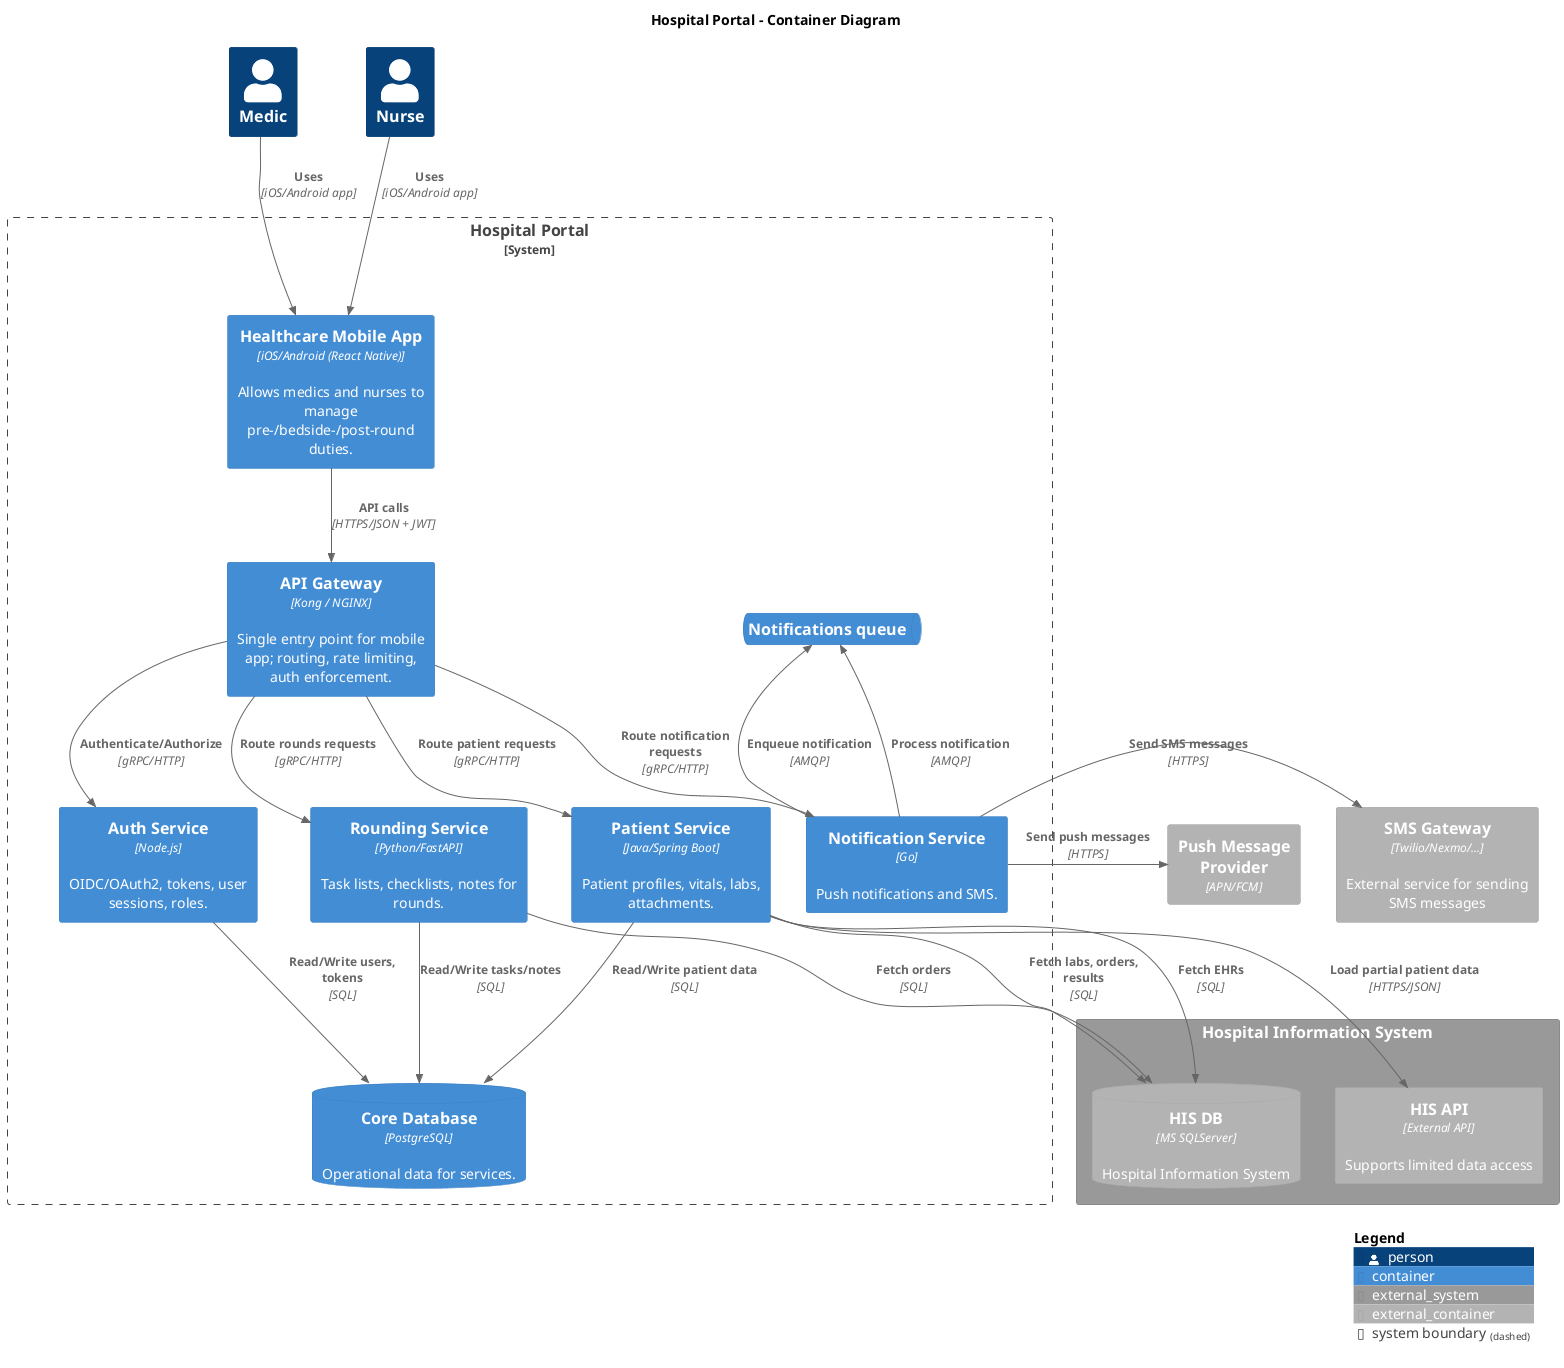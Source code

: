 @startuml

!include <C4/C4_Container.puml>

title Hospital Portal – Container Diagram

Person(medic, "Medic")
Person(nurse, "Nurse")

System_Boundary(hp, "Hospital Portal") {
  Container(mobile, "Healthcare Mobile App", "iOS/Android (React Native)", "Allows medics and nurses to manage pre-/bedside-/post-round duties.")
  Container(apigw, "API Gateway", "Kong / NGINX", "Single entry point for mobile app; routing, rate limiting, auth enforcement.")
  Container(api_auth, "Auth Service", "Node.js", "OIDC/OAuth2, tokens, user sessions, roles.")
  Container(api_patient, "Patient Service", "Java/Spring Boot", "Patient profiles, vitals, labs, attachments.")
  Container(api_rounds, "Rounding Service", "Python/FastAPI", "Task lists, checklists, notes for rounds.")
  Container(api_notify, "Notification Service", "Go", "Push notifications and SMS.")
  ContainerDb(db_core, "Core Database", "PostgreSQL", "Operational data for services.")
  ContainerQueue(queue_notify, "Notifications queue")
}

System_Ext(his, "Hospital Information System") {
 Container_Ext(his_api, "HIS API", "External API", "Supports limited data access")
 ContainerDb_Ext(his_db, "HIS DB", "MS SQLServer", "Hospital Information System")
}

Container_Ext(push, "Push Message \n Provider", "APN/FCM")
Container_Ext(sms, "SMS Gateway", "Twilio/Nexmo/...", "External service for sending SMS messages")

Rel(medic, mobile, "Uses", "iOS/Android app")
Rel(nurse, mobile, "Uses", "iOS/Android app")
Rel(mobile, apigw, "API calls", "HTTPS/JSON + JWT")
Rel(apigw, api_auth, "Authenticate/Authorize", "gRPC/HTTP")
Rel(apigw, api_patient, "Route patient requests", "gRPC/HTTP")
Rel(apigw, api_rounds, "Route rounds requests", "gRPC/HTTP")
Rel(apigw, api_notify, "Route notification requests", "gRPC/HTTP")
Rel(api_auth, db_core, "Read/Write users, tokens", "SQL")
Rel(api_patient, db_core, "Read/Write patient data", "SQL")
Rel(api_rounds, db_core, "Read/Write tasks/notes", "SQL")
Rel_D(api_patient, his_db, "Fetch labs, orders, results", "SQL")
Rel_D(api_patient, his_db, "Fetch EHRs", "SQL")
Rel_D(api_rounds, his_db, "Fetch orders", "SQL")
Rel_D(api_patient, his_api, "Load partial patient data", "HTTPS/JSON")
Rel_R(api_notify, push, "Send push messages", "HTTPS")
Rel_R(api_notify, sms, "Send SMS messages", "HTTPS")
Rel_U(api_notify, queue_notify, "Enqueue notification", "AMQP")
Rel_U(api_notify, queue_notify, "Process notification", "AMQP")

SHOW_LEGEND()
@enduml
